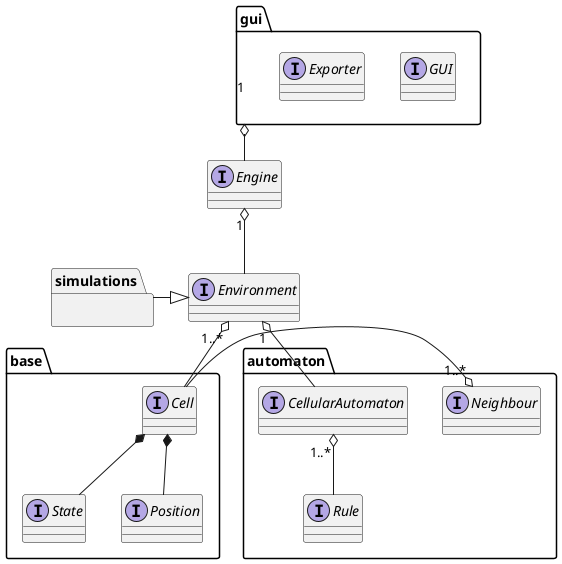 @startuml highleveldesign

package base {
    interface Cell
    interface State
    interface Position
}

package automaton {
    interface CellularAutomaton
    interface Rule
    interface Neighbour
}

package gui {
    interface GUI
    interface Exporter
}

package simulations {}

interface Environment
interface Engine

Cell *-- State
Cell *-- Position

Neighbour "1..*" o-left- Cell

CellularAutomaton "1..*" o-- Rule

Environment "1" o-- CellularAutomaton
Environment "1..*" o-- Cell

Environment <|-left- simulations

Engine "1" o-- Environment
gui "1" o-- Engine

@enduml